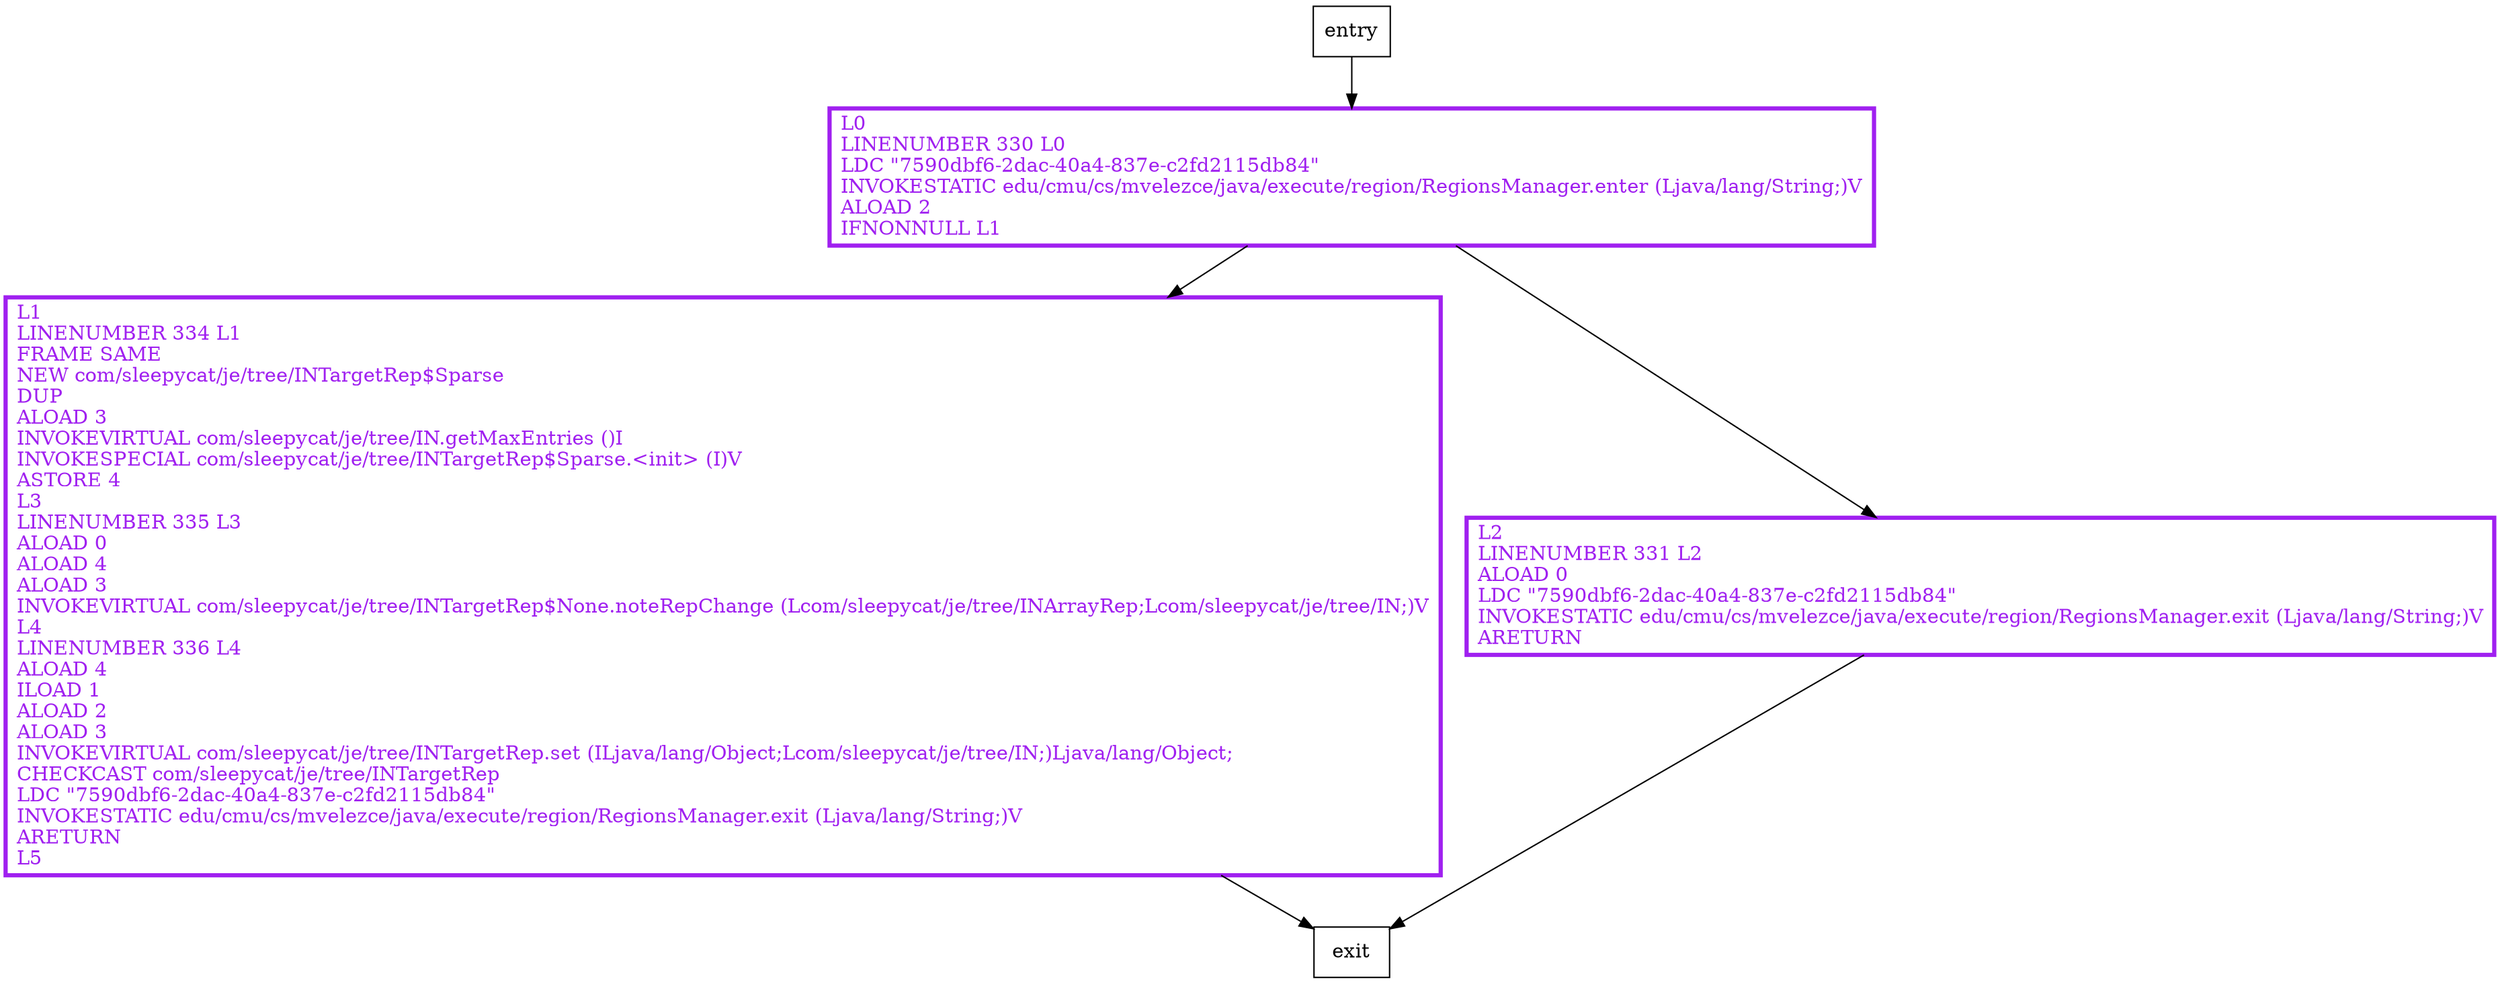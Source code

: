 digraph set {
node [shape=record];
2097198866 [label="L1\lLINENUMBER 334 L1\lFRAME SAME\lNEW com/sleepycat/je/tree/INTargetRep$Sparse\lDUP\lALOAD 3\lINVOKEVIRTUAL com/sleepycat/je/tree/IN.getMaxEntries ()I\lINVOKESPECIAL com/sleepycat/je/tree/INTargetRep$Sparse.\<init\> (I)V\lASTORE 4\lL3\lLINENUMBER 335 L3\lALOAD 0\lALOAD 4\lALOAD 3\lINVOKEVIRTUAL com/sleepycat/je/tree/INTargetRep$None.noteRepChange (Lcom/sleepycat/je/tree/INArrayRep;Lcom/sleepycat/je/tree/IN;)V\lL4\lLINENUMBER 336 L4\lALOAD 4\lILOAD 1\lALOAD 2\lALOAD 3\lINVOKEVIRTUAL com/sleepycat/je/tree/INTargetRep.set (ILjava/lang/Object;Lcom/sleepycat/je/tree/IN;)Ljava/lang/Object;\lCHECKCAST com/sleepycat/je/tree/INTargetRep\lLDC \"7590dbf6-2dac-40a4-837e-c2fd2115db84\"\lINVOKESTATIC edu/cmu/cs/mvelezce/java/execute/region/RegionsManager.exit (Ljava/lang/String;)V\lARETURN\lL5\l"];
1087522686 [label="L0\lLINENUMBER 330 L0\lLDC \"7590dbf6-2dac-40a4-837e-c2fd2115db84\"\lINVOKESTATIC edu/cmu/cs/mvelezce/java/execute/region/RegionsManager.enter (Ljava/lang/String;)V\lALOAD 2\lIFNONNULL L1\l"];
1594000021 [label="L2\lLINENUMBER 331 L2\lALOAD 0\lLDC \"7590dbf6-2dac-40a4-837e-c2fd2115db84\"\lINVOKESTATIC edu/cmu/cs/mvelezce/java/execute/region/RegionsManager.exit (Ljava/lang/String;)V\lARETURN\l"];
entry;
exit;
entry -> 1087522686
2097198866 -> exit
1087522686 -> 2097198866
1087522686 -> 1594000021
1594000021 -> exit
2097198866[fontcolor="purple", penwidth=3, color="purple"];
1087522686[fontcolor="purple", penwidth=3, color="purple"];
1594000021[fontcolor="purple", penwidth=3, color="purple"];
}
